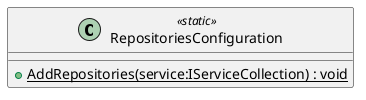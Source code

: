 @startuml
class RepositoriesConfiguration <<static>> {
    + {static} AddRepositories(service:IServiceCollection) : void
}
@enduml
